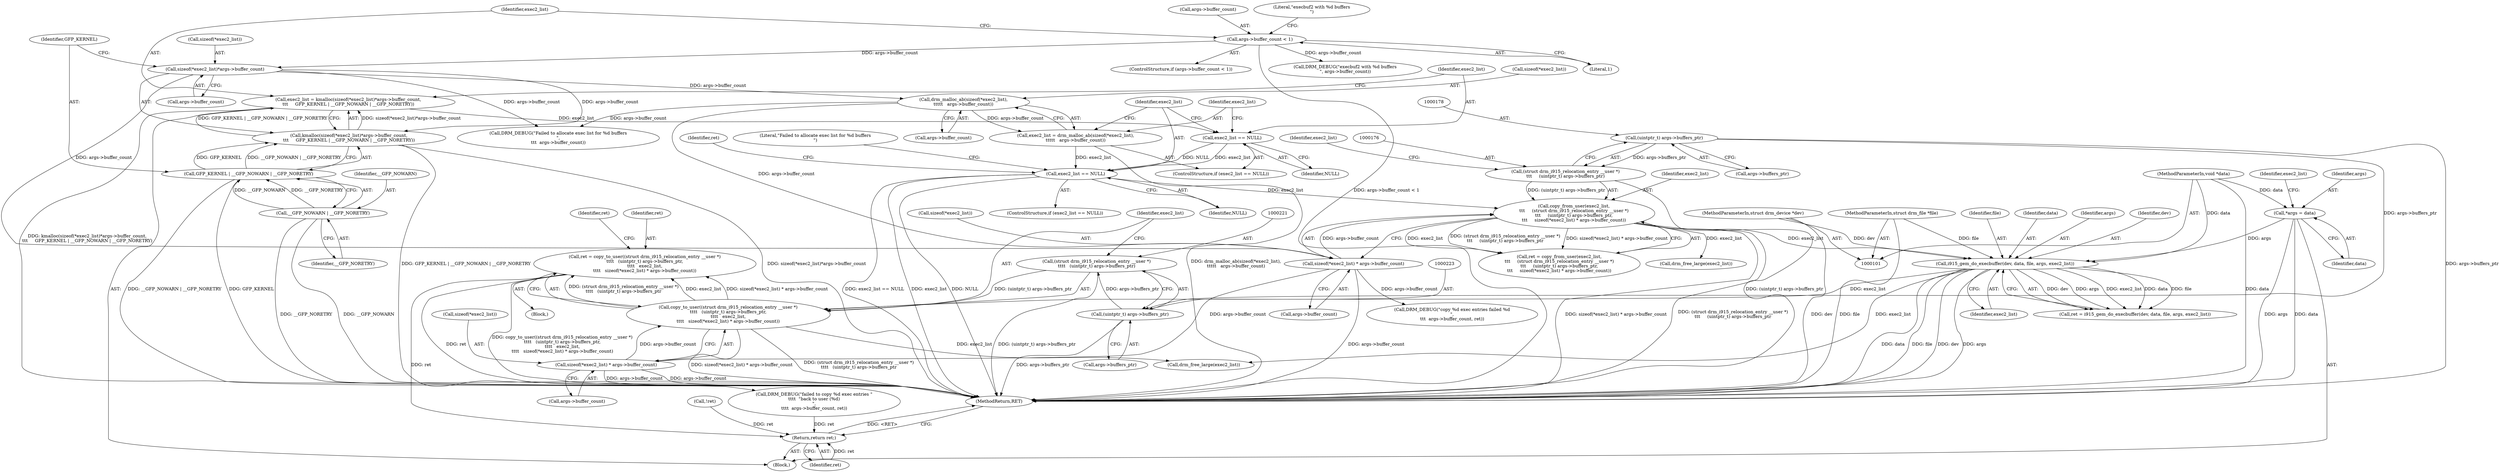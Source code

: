 digraph "1_linux_ed8cd3b2cd61004cab85380c52b1817aca1ca49b@API" {
"1000217" [label="(Call,ret = copy_to_user((struct drm_i915_relocation_entry __user *)\n\t\t\t\t   (uintptr_t) args->buffers_ptr,\n\t\t\t\t   exec2_list,\n\t\t\t\t   sizeof(*exec2_list) * args->buffer_count))"];
"1000219" [label="(Call,copy_to_user((struct drm_i915_relocation_entry __user *)\n\t\t\t\t   (uintptr_t) args->buffers_ptr,\n\t\t\t\t   exec2_list,\n\t\t\t\t   sizeof(*exec2_list) * args->buffer_count))"];
"1000220" [label="(Call,(struct drm_i915_relocation_entry __user *)\n\t\t\t\t   (uintptr_t) args->buffers_ptr)"];
"1000222" [label="(Call,(uintptr_t) args->buffers_ptr)"];
"1000177" [label="(Call,(uintptr_t) args->buffers_ptr)"];
"1000207" [label="(Call,i915_gem_do_execbuffer(dev, data, file, args, exec2_list))"];
"1000102" [label="(MethodParameterIn,struct drm_device *dev)"];
"1000103" [label="(MethodParameterIn,void *data)"];
"1000104" [label="(MethodParameterIn,struct drm_file *file)"];
"1000107" [label="(Call,*args = data)"];
"1000173" [label="(Call,copy_from_user(exec2_list,\n\t\t\t     (struct drm_i915_relocation_entry __user *)\n\t\t\t     (uintptr_t) args->buffers_ptr,\n\t\t\t     sizeof(*exec2_list) * args->buffer_count))"];
"1000159" [label="(Call,exec2_list == NULL)"];
"1000149" [label="(Call,exec2_list = drm_malloc_ab(sizeof(*exec2_list),\n\t\t\t\t\t   args->buffer_count))"];
"1000151" [label="(Call,drm_malloc_ab(sizeof(*exec2_list),\n\t\t\t\t\t   args->buffer_count))"];
"1000133" [label="(Call,sizeof(*exec2_list)*args->buffer_count)"];
"1000116" [label="(Call,args->buffer_count < 1)"];
"1000146" [label="(Call,exec2_list == NULL)"];
"1000130" [label="(Call,exec2_list = kmalloc(sizeof(*exec2_list)*args->buffer_count,\n\t\t\t     GFP_KERNEL | __GFP_NOWARN | __GFP_NORETRY))"];
"1000132" [label="(Call,kmalloc(sizeof(*exec2_list)*args->buffer_count,\n\t\t\t     GFP_KERNEL | __GFP_NOWARN | __GFP_NORETRY))"];
"1000140" [label="(Call,GFP_KERNEL | __GFP_NOWARN | __GFP_NORETRY)"];
"1000142" [label="(Call,__GFP_NOWARN | __GFP_NORETRY)"];
"1000175" [label="(Call,(struct drm_i915_relocation_entry __user *)\n\t\t\t     (uintptr_t) args->buffers_ptr)"];
"1000182" [label="(Call,sizeof(*exec2_list) * args->buffer_count)"];
"1000228" [label="(Call,sizeof(*exec2_list) * args->buffer_count)"];
"1000250" [label="(Return,return ret;)"];
"1000123" [label="(Literal,\"execbuf2 with %d buffers\n\")"];
"1000131" [label="(Identifier,exec2_list)"];
"1000183" [label="(Call,sizeof(*exec2_list))"];
"1000145" [label="(ControlStructure,if (exec2_list == NULL))"];
"1000173" [label="(Call,copy_from_user(exec2_list,\n\t\t\t     (struct drm_i915_relocation_entry __user *)\n\t\t\t     (uintptr_t) args->buffers_ptr,\n\t\t\t     sizeof(*exec2_list) * args->buffer_count))"];
"1000179" [label="(Call,args->buffers_ptr)"];
"1000242" [label="(Call,DRM_DEBUG(\"failed to copy %d exec entries \"\n\t\t\t\t  \"back to user (%d)\n\",\n\t\t\t\t  args->buffer_count, ret))"];
"1000117" [label="(Call,args->buffer_count)"];
"1000103" [label="(MethodParameterIn,void *data)"];
"1000104" [label="(MethodParameterIn,struct drm_file *file)"];
"1000159" [label="(Call,exec2_list == NULL)"];
"1000151" [label="(Call,drm_malloc_ab(sizeof(*exec2_list),\n\t\t\t\t\t   args->buffer_count))"];
"1000137" [label="(Call,args->buffer_count)"];
"1000219" [label="(Call,copy_to_user((struct drm_i915_relocation_entry __user *)\n\t\t\t\t   (uintptr_t) args->buffers_ptr,\n\t\t\t\t   exec2_list,\n\t\t\t\t   sizeof(*exec2_list) * args->buffer_count))"];
"1000102" [label="(MethodParameterIn,struct drm_device *dev)"];
"1000172" [label="(Identifier,ret)"];
"1000141" [label="(Identifier,GFP_KERNEL)"];
"1000155" [label="(Call,args->buffer_count)"];
"1000143" [label="(Identifier,__GFP_NOWARN)"];
"1000175" [label="(Call,(struct drm_i915_relocation_entry __user *)\n\t\t\t     (uintptr_t) args->buffers_ptr)"];
"1000120" [label="(Literal,1)"];
"1000251" [label="(Identifier,ret)"];
"1000150" [label="(Identifier,exec2_list)"];
"1000210" [label="(Identifier,file)"];
"1000152" [label="(Call,sizeof(*exec2_list))"];
"1000174" [label="(Identifier,exec2_list)"];
"1000194" [label="(Call,DRM_DEBUG(\"copy %d exec entries failed %d\n\",\n\t\t\t  args->buffer_count, ret))"];
"1000171" [label="(Call,ret = copy_from_user(exec2_list,\n\t\t\t     (struct drm_i915_relocation_entry __user *)\n\t\t\t     (uintptr_t) args->buffers_ptr,\n\t\t\t     sizeof(*exec2_list) * args->buffer_count))"];
"1000220" [label="(Call,(struct drm_i915_relocation_entry __user *)\n\t\t\t\t   (uintptr_t) args->buffers_ptr)"];
"1000224" [label="(Call,args->buffers_ptr)"];
"1000163" [label="(Call,DRM_DEBUG(\"Failed to allocate exec list for %d buffers\n\",\n\t\t\t  args->buffer_count))"];
"1000115" [label="(ControlStructure,if (args->buffer_count < 1))"];
"1000130" [label="(Call,exec2_list = kmalloc(sizeof(*exec2_list)*args->buffer_count,\n\t\t\t     GFP_KERNEL | __GFP_NOWARN | __GFP_NORETRY))"];
"1000132" [label="(Call,kmalloc(sizeof(*exec2_list)*args->buffer_count,\n\t\t\t     GFP_KERNEL | __GFP_NOWARN | __GFP_NORETRY))"];
"1000160" [label="(Identifier,exec2_list)"];
"1000140" [label="(Call,GFP_KERNEL | __GFP_NOWARN | __GFP_NORETRY)"];
"1000134" [label="(Call,sizeof(*exec2_list))"];
"1000217" [label="(Call,ret = copy_to_user((struct drm_i915_relocation_entry __user *)\n\t\t\t\t   (uintptr_t) args->buffers_ptr,\n\t\t\t\t   exec2_list,\n\t\t\t\t   sizeof(*exec2_list) * args->buffer_count))"];
"1000222" [label="(Call,(uintptr_t) args->buffers_ptr)"];
"1000158" [label="(ControlStructure,if (exec2_list == NULL))"];
"1000209" [label="(Identifier,data)"];
"1000250" [label="(Return,return ret;)"];
"1000212" [label="(Identifier,exec2_list)"];
"1000109" [label="(Identifier,data)"];
"1000200" [label="(Call,drm_free_large(exec2_list))"];
"1000177" [label="(Call,(uintptr_t) args->buffers_ptr)"];
"1000185" [label="(Identifier,exec2_list)"];
"1000122" [label="(Call,DRM_DEBUG(\"execbuf2 with %d buffers\n\", args->buffer_count))"];
"1000105" [label="(Block,)"];
"1000229" [label="(Call,sizeof(*exec2_list))"];
"1000218" [label="(Identifier,ret)"];
"1000133" [label="(Call,sizeof(*exec2_list)*args->buffer_count)"];
"1000214" [label="(Call,!ret)"];
"1000147" [label="(Identifier,exec2_list)"];
"1000144" [label="(Identifier,__GFP_NORETRY)"];
"1000228" [label="(Call,sizeof(*exec2_list) * args->buffer_count)"];
"1000211" [label="(Identifier,args)"];
"1000164" [label="(Literal,\"Failed to allocate exec list for %d buffers\n\")"];
"1000149" [label="(Call,exec2_list = drm_malloc_ab(sizeof(*exec2_list),\n\t\t\t\t\t   args->buffer_count))"];
"1000186" [label="(Call,args->buffer_count)"];
"1000248" [label="(Call,drm_free_large(exec2_list))"];
"1000252" [label="(MethodReturn,RET)"];
"1000205" [label="(Call,ret = i915_gem_do_execbuffer(dev, data, file, args, exec2_list))"];
"1000112" [label="(Identifier,exec2_list)"];
"1000146" [label="(Call,exec2_list == NULL)"];
"1000236" [label="(Identifier,ret)"];
"1000107" [label="(Call,*args = data)"];
"1000108" [label="(Identifier,args)"];
"1000161" [label="(Identifier,NULL)"];
"1000116" [label="(Call,args->buffer_count < 1)"];
"1000148" [label="(Identifier,NULL)"];
"1000142" [label="(Call,__GFP_NOWARN | __GFP_NORETRY)"];
"1000208" [label="(Identifier,dev)"];
"1000207" [label="(Call,i915_gem_do_execbuffer(dev, data, file, args, exec2_list))"];
"1000232" [label="(Call,args->buffer_count)"];
"1000182" [label="(Call,sizeof(*exec2_list) * args->buffer_count)"];
"1000227" [label="(Identifier,exec2_list)"];
"1000216" [label="(Block,)"];
"1000217" -> "1000216"  [label="AST: "];
"1000217" -> "1000219"  [label="CFG: "];
"1000218" -> "1000217"  [label="AST: "];
"1000219" -> "1000217"  [label="AST: "];
"1000236" -> "1000217"  [label="CFG: "];
"1000217" -> "1000252"  [label="DDG: copy_to_user((struct drm_i915_relocation_entry __user *)\n\t\t\t\t   (uintptr_t) args->buffers_ptr,\n\t\t\t\t   exec2_list,\n\t\t\t\t   sizeof(*exec2_list) * args->buffer_count)"];
"1000217" -> "1000252"  [label="DDG: ret"];
"1000219" -> "1000217"  [label="DDG: (struct drm_i915_relocation_entry __user *)\n\t\t\t\t   (uintptr_t) args->buffers_ptr"];
"1000219" -> "1000217"  [label="DDG: exec2_list"];
"1000219" -> "1000217"  [label="DDG: sizeof(*exec2_list) * args->buffer_count"];
"1000217" -> "1000250"  [label="DDG: ret"];
"1000219" -> "1000228"  [label="CFG: "];
"1000220" -> "1000219"  [label="AST: "];
"1000227" -> "1000219"  [label="AST: "];
"1000228" -> "1000219"  [label="AST: "];
"1000219" -> "1000252"  [label="DDG: sizeof(*exec2_list) * args->buffer_count"];
"1000219" -> "1000252"  [label="DDG: (struct drm_i915_relocation_entry __user *)\n\t\t\t\t   (uintptr_t) args->buffers_ptr"];
"1000220" -> "1000219"  [label="DDG: (uintptr_t) args->buffers_ptr"];
"1000207" -> "1000219"  [label="DDG: exec2_list"];
"1000228" -> "1000219"  [label="DDG: args->buffer_count"];
"1000219" -> "1000248"  [label="DDG: exec2_list"];
"1000220" -> "1000222"  [label="CFG: "];
"1000221" -> "1000220"  [label="AST: "];
"1000222" -> "1000220"  [label="AST: "];
"1000227" -> "1000220"  [label="CFG: "];
"1000220" -> "1000252"  [label="DDG: (uintptr_t) args->buffers_ptr"];
"1000222" -> "1000220"  [label="DDG: args->buffers_ptr"];
"1000222" -> "1000224"  [label="CFG: "];
"1000223" -> "1000222"  [label="AST: "];
"1000224" -> "1000222"  [label="AST: "];
"1000222" -> "1000252"  [label="DDG: args->buffers_ptr"];
"1000177" -> "1000222"  [label="DDG: args->buffers_ptr"];
"1000177" -> "1000175"  [label="AST: "];
"1000177" -> "1000179"  [label="CFG: "];
"1000178" -> "1000177"  [label="AST: "];
"1000179" -> "1000177"  [label="AST: "];
"1000175" -> "1000177"  [label="CFG: "];
"1000177" -> "1000252"  [label="DDG: args->buffers_ptr"];
"1000177" -> "1000175"  [label="DDG: args->buffers_ptr"];
"1000207" -> "1000205"  [label="AST: "];
"1000207" -> "1000212"  [label="CFG: "];
"1000208" -> "1000207"  [label="AST: "];
"1000209" -> "1000207"  [label="AST: "];
"1000210" -> "1000207"  [label="AST: "];
"1000211" -> "1000207"  [label="AST: "];
"1000212" -> "1000207"  [label="AST: "];
"1000205" -> "1000207"  [label="CFG: "];
"1000207" -> "1000252"  [label="DDG: data"];
"1000207" -> "1000252"  [label="DDG: file"];
"1000207" -> "1000252"  [label="DDG: dev"];
"1000207" -> "1000252"  [label="DDG: args"];
"1000207" -> "1000205"  [label="DDG: dev"];
"1000207" -> "1000205"  [label="DDG: args"];
"1000207" -> "1000205"  [label="DDG: exec2_list"];
"1000207" -> "1000205"  [label="DDG: data"];
"1000207" -> "1000205"  [label="DDG: file"];
"1000102" -> "1000207"  [label="DDG: dev"];
"1000103" -> "1000207"  [label="DDG: data"];
"1000104" -> "1000207"  [label="DDG: file"];
"1000107" -> "1000207"  [label="DDG: args"];
"1000173" -> "1000207"  [label="DDG: exec2_list"];
"1000207" -> "1000248"  [label="DDG: exec2_list"];
"1000102" -> "1000101"  [label="AST: "];
"1000102" -> "1000252"  [label="DDG: dev"];
"1000103" -> "1000101"  [label="AST: "];
"1000103" -> "1000252"  [label="DDG: data"];
"1000103" -> "1000107"  [label="DDG: data"];
"1000104" -> "1000101"  [label="AST: "];
"1000104" -> "1000252"  [label="DDG: file"];
"1000107" -> "1000105"  [label="AST: "];
"1000107" -> "1000109"  [label="CFG: "];
"1000108" -> "1000107"  [label="AST: "];
"1000109" -> "1000107"  [label="AST: "];
"1000112" -> "1000107"  [label="CFG: "];
"1000107" -> "1000252"  [label="DDG: args"];
"1000107" -> "1000252"  [label="DDG: data"];
"1000173" -> "1000171"  [label="AST: "];
"1000173" -> "1000182"  [label="CFG: "];
"1000174" -> "1000173"  [label="AST: "];
"1000175" -> "1000173"  [label="AST: "];
"1000182" -> "1000173"  [label="AST: "];
"1000171" -> "1000173"  [label="CFG: "];
"1000173" -> "1000252"  [label="DDG: sizeof(*exec2_list) * args->buffer_count"];
"1000173" -> "1000252"  [label="DDG: (struct drm_i915_relocation_entry __user *)\n\t\t\t     (uintptr_t) args->buffers_ptr"];
"1000173" -> "1000171"  [label="DDG: exec2_list"];
"1000173" -> "1000171"  [label="DDG: (struct drm_i915_relocation_entry __user *)\n\t\t\t     (uintptr_t) args->buffers_ptr"];
"1000173" -> "1000171"  [label="DDG: sizeof(*exec2_list) * args->buffer_count"];
"1000159" -> "1000173"  [label="DDG: exec2_list"];
"1000175" -> "1000173"  [label="DDG: (uintptr_t) args->buffers_ptr"];
"1000182" -> "1000173"  [label="DDG: args->buffer_count"];
"1000173" -> "1000200"  [label="DDG: exec2_list"];
"1000159" -> "1000158"  [label="AST: "];
"1000159" -> "1000161"  [label="CFG: "];
"1000160" -> "1000159"  [label="AST: "];
"1000161" -> "1000159"  [label="AST: "];
"1000164" -> "1000159"  [label="CFG: "];
"1000172" -> "1000159"  [label="CFG: "];
"1000159" -> "1000252"  [label="DDG: exec2_list == NULL"];
"1000159" -> "1000252"  [label="DDG: exec2_list"];
"1000159" -> "1000252"  [label="DDG: NULL"];
"1000149" -> "1000159"  [label="DDG: exec2_list"];
"1000146" -> "1000159"  [label="DDG: exec2_list"];
"1000146" -> "1000159"  [label="DDG: NULL"];
"1000149" -> "1000145"  [label="AST: "];
"1000149" -> "1000151"  [label="CFG: "];
"1000150" -> "1000149"  [label="AST: "];
"1000151" -> "1000149"  [label="AST: "];
"1000160" -> "1000149"  [label="CFG: "];
"1000149" -> "1000252"  [label="DDG: drm_malloc_ab(sizeof(*exec2_list),\n\t\t\t\t\t   args->buffer_count)"];
"1000151" -> "1000149"  [label="DDG: args->buffer_count"];
"1000151" -> "1000155"  [label="CFG: "];
"1000152" -> "1000151"  [label="AST: "];
"1000155" -> "1000151"  [label="AST: "];
"1000133" -> "1000151"  [label="DDG: args->buffer_count"];
"1000151" -> "1000163"  [label="DDG: args->buffer_count"];
"1000151" -> "1000182"  [label="DDG: args->buffer_count"];
"1000133" -> "1000132"  [label="AST: "];
"1000133" -> "1000137"  [label="CFG: "];
"1000134" -> "1000133"  [label="AST: "];
"1000137" -> "1000133"  [label="AST: "];
"1000141" -> "1000133"  [label="CFG: "];
"1000133" -> "1000132"  [label="DDG: args->buffer_count"];
"1000116" -> "1000133"  [label="DDG: args->buffer_count"];
"1000133" -> "1000163"  [label="DDG: args->buffer_count"];
"1000133" -> "1000182"  [label="DDG: args->buffer_count"];
"1000116" -> "1000115"  [label="AST: "];
"1000116" -> "1000120"  [label="CFG: "];
"1000117" -> "1000116"  [label="AST: "];
"1000120" -> "1000116"  [label="AST: "];
"1000123" -> "1000116"  [label="CFG: "];
"1000131" -> "1000116"  [label="CFG: "];
"1000116" -> "1000252"  [label="DDG: args->buffer_count < 1"];
"1000116" -> "1000122"  [label="DDG: args->buffer_count"];
"1000146" -> "1000145"  [label="AST: "];
"1000146" -> "1000148"  [label="CFG: "];
"1000147" -> "1000146"  [label="AST: "];
"1000148" -> "1000146"  [label="AST: "];
"1000150" -> "1000146"  [label="CFG: "];
"1000160" -> "1000146"  [label="CFG: "];
"1000130" -> "1000146"  [label="DDG: exec2_list"];
"1000130" -> "1000105"  [label="AST: "];
"1000130" -> "1000132"  [label="CFG: "];
"1000131" -> "1000130"  [label="AST: "];
"1000132" -> "1000130"  [label="AST: "];
"1000147" -> "1000130"  [label="CFG: "];
"1000130" -> "1000252"  [label="DDG: kmalloc(sizeof(*exec2_list)*args->buffer_count,\n\t\t\t     GFP_KERNEL | __GFP_NOWARN | __GFP_NORETRY)"];
"1000132" -> "1000130"  [label="DDG: sizeof(*exec2_list)*args->buffer_count"];
"1000132" -> "1000130"  [label="DDG: GFP_KERNEL | __GFP_NOWARN | __GFP_NORETRY"];
"1000132" -> "1000140"  [label="CFG: "];
"1000140" -> "1000132"  [label="AST: "];
"1000132" -> "1000252"  [label="DDG: GFP_KERNEL | __GFP_NOWARN | __GFP_NORETRY"];
"1000132" -> "1000252"  [label="DDG: sizeof(*exec2_list)*args->buffer_count"];
"1000140" -> "1000132"  [label="DDG: GFP_KERNEL"];
"1000140" -> "1000132"  [label="DDG: __GFP_NOWARN | __GFP_NORETRY"];
"1000140" -> "1000142"  [label="CFG: "];
"1000141" -> "1000140"  [label="AST: "];
"1000142" -> "1000140"  [label="AST: "];
"1000140" -> "1000252"  [label="DDG: __GFP_NOWARN | __GFP_NORETRY"];
"1000140" -> "1000252"  [label="DDG: GFP_KERNEL"];
"1000142" -> "1000140"  [label="DDG: __GFP_NOWARN"];
"1000142" -> "1000140"  [label="DDG: __GFP_NORETRY"];
"1000142" -> "1000144"  [label="CFG: "];
"1000143" -> "1000142"  [label="AST: "];
"1000144" -> "1000142"  [label="AST: "];
"1000142" -> "1000252"  [label="DDG: __GFP_NORETRY"];
"1000142" -> "1000252"  [label="DDG: __GFP_NOWARN"];
"1000176" -> "1000175"  [label="AST: "];
"1000185" -> "1000175"  [label="CFG: "];
"1000175" -> "1000252"  [label="DDG: (uintptr_t) args->buffers_ptr"];
"1000182" -> "1000186"  [label="CFG: "];
"1000183" -> "1000182"  [label="AST: "];
"1000186" -> "1000182"  [label="AST: "];
"1000182" -> "1000252"  [label="DDG: args->buffer_count"];
"1000182" -> "1000194"  [label="DDG: args->buffer_count"];
"1000182" -> "1000228"  [label="DDG: args->buffer_count"];
"1000228" -> "1000232"  [label="CFG: "];
"1000229" -> "1000228"  [label="AST: "];
"1000232" -> "1000228"  [label="AST: "];
"1000228" -> "1000252"  [label="DDG: args->buffer_count"];
"1000228" -> "1000242"  [label="DDG: args->buffer_count"];
"1000250" -> "1000105"  [label="AST: "];
"1000250" -> "1000251"  [label="CFG: "];
"1000251" -> "1000250"  [label="AST: "];
"1000252" -> "1000250"  [label="CFG: "];
"1000250" -> "1000252"  [label="DDG: <RET>"];
"1000251" -> "1000250"  [label="DDG: ret"];
"1000214" -> "1000250"  [label="DDG: ret"];
"1000242" -> "1000250"  [label="DDG: ret"];
}
